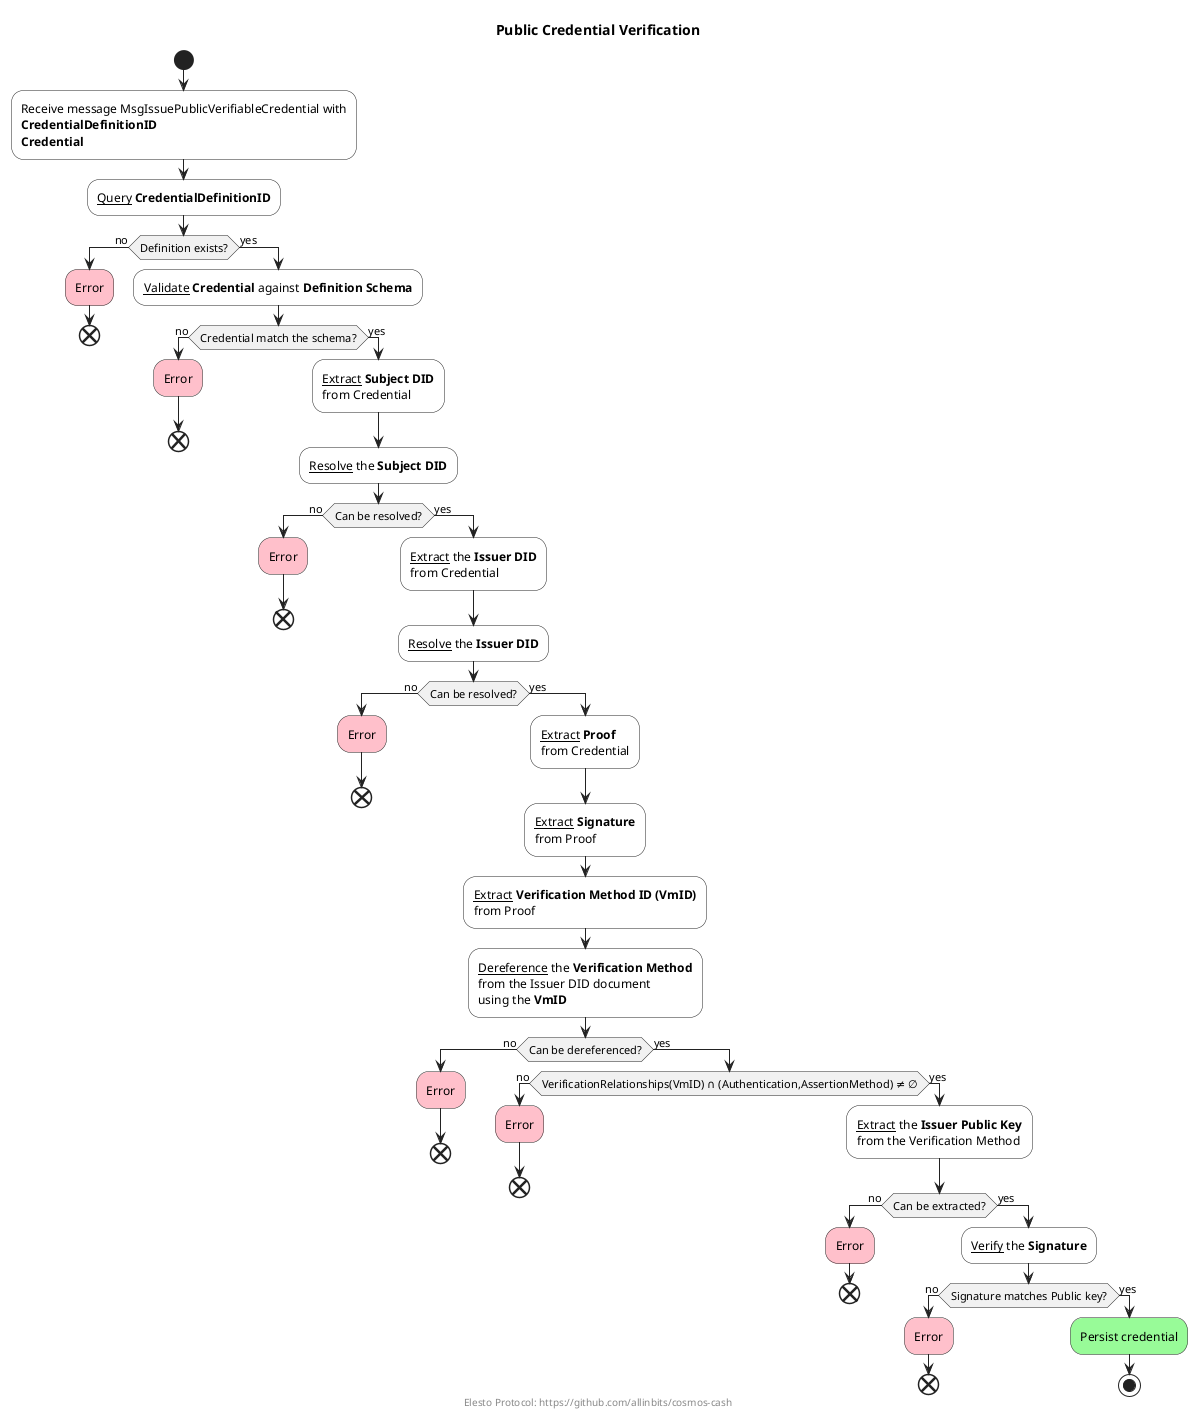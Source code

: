 @startuml
title Public Credential Verification
footer Elesto Protocol: https://github.com/allinbits/cosmos-cash

<style>
activityDiagram {
  LineColor #222
  FontName sans
}
</style>
skinparam monochrome false
skinparam shadowing false

start
#white:Receive message MsgIssuePublicVerifiableCredential with
**CredentialDefinitionID**  
**Credential**;
#white:__Query__ **CredentialDefinitionID**;
if (Definition exists?) then (no)
    #pink:Error;
    end
else (yes)
    #white:__Validate__ **Credential** against **Definition Schema**;
    if (Credential match the schema?) then (no)
        #pink:Error;
        end
    else (yes)
        #white:__Extract__ **Subject DID**
        from Credential;
        #white:__Resolve__ the **Subject DID**;
        if (Can be resolved?) then (no)
            #pink:Error;
            end
        else (yes)
            #white:__Extract__ the **Issuer DID**
            from Credential;
            #white:__Resolve__ the **Issuer DID**;
            if (Can be resolved?) then (no)
                #pink:Error;
                end
            else (yes)
                #white:__Extract__ **Proof**
                from Credential;
                #white:__Extract__ **Signature**
                from Proof;
                #white:__Extract__ **Verification Method ID (VmID)**
                from Proof;
                #white:__Dereference__ the **Verification Method**
                from the Issuer DID document
                using the **VmID**;
                if (Can be dereferenced?) then (no)
                    #pink:Error;
                    end
                else (yes)
                    if (VerificationRelationships(VmID) ∩ (Authentication,AssertionMethod) ≠ ∅) then (no)
                        #pink:Error;
                        end
                    else (yes)
                        #white:__Extract__ the **Issuer Public Key**
                        from the Verification Method;
                        if (Can be extracted?) then (no)
                            #pink:Error;
                            end
                        else (yes)
                        #white:__Verify__ the **Signature**;
                        if (Signature matches Public key?) then (no)
                            #pink:Error;
                            end
                        else (yes)
                            #palegreen:Persist credential;
                            stop
                        endif
                    endif
                endif
            endif
        endif
    endif
endif
@enduml